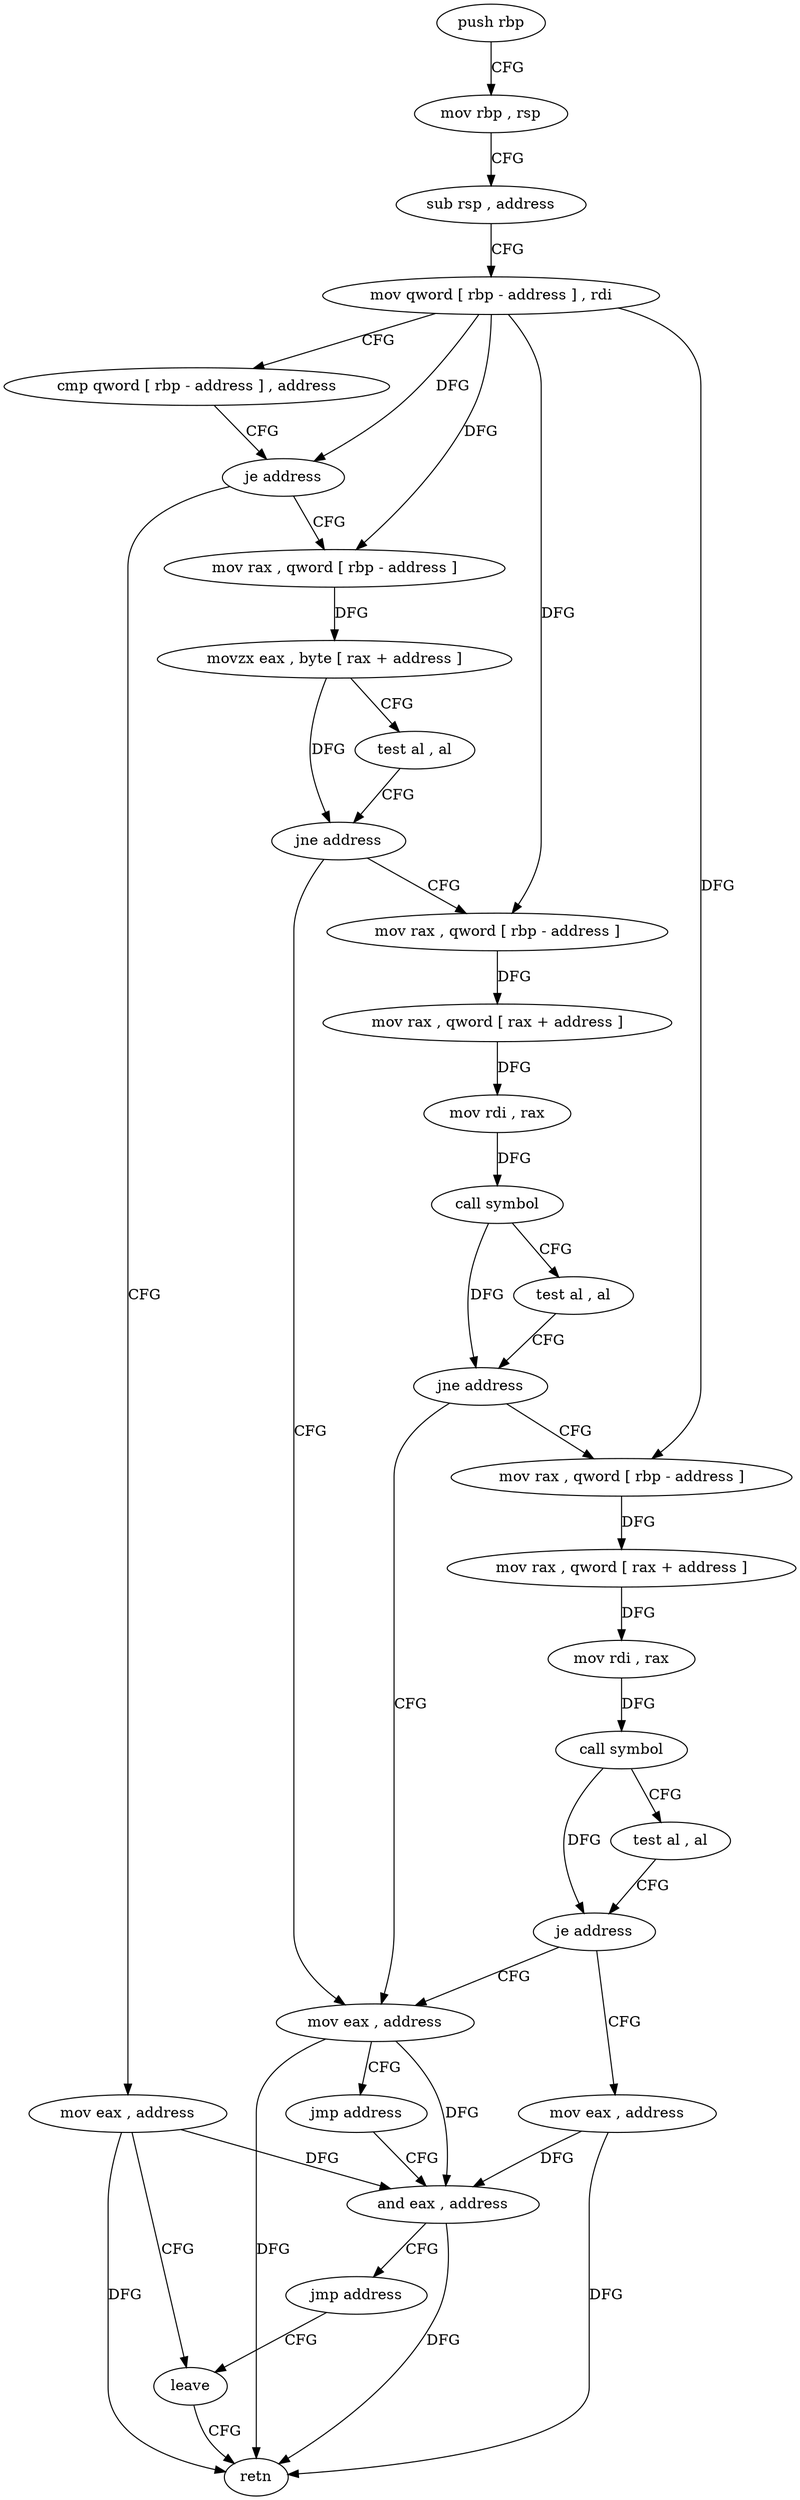 digraph "func" {
"4228072" [label = "push rbp" ]
"4228073" [label = "mov rbp , rsp" ]
"4228076" [label = "sub rsp , address" ]
"4228080" [label = "mov qword [ rbp - address ] , rdi" ]
"4228084" [label = "cmp qword [ rbp - address ] , address" ]
"4228089" [label = "je address" ]
"4228166" [label = "mov eax , address" ]
"4228091" [label = "mov rax , qword [ rbp - address ]" ]
"4228171" [label = "leave" ]
"4228095" [label = "movzx eax , byte [ rax + address ]" ]
"4228099" [label = "test al , al" ]
"4228101" [label = "jne address" ]
"4228149" [label = "mov eax , address" ]
"4228103" [label = "mov rax , qword [ rbp - address ]" ]
"4228154" [label = "jmp address" ]
"4228161" [label = "and eax , address" ]
"4228107" [label = "mov rax , qword [ rax + address ]" ]
"4228114" [label = "mov rdi , rax" ]
"4228117" [label = "call symbol" ]
"4228122" [label = "test al , al" ]
"4228124" [label = "jne address" ]
"4228126" [label = "mov rax , qword [ rbp - address ]" ]
"4228164" [label = "jmp address" ]
"4228130" [label = "mov rax , qword [ rax + address ]" ]
"4228137" [label = "mov rdi , rax" ]
"4228140" [label = "call symbol" ]
"4228145" [label = "test al , al" ]
"4228147" [label = "je address" ]
"4228156" [label = "mov eax , address" ]
"4228172" [label = "retn" ]
"4228072" -> "4228073" [ label = "CFG" ]
"4228073" -> "4228076" [ label = "CFG" ]
"4228076" -> "4228080" [ label = "CFG" ]
"4228080" -> "4228084" [ label = "CFG" ]
"4228080" -> "4228089" [ label = "DFG" ]
"4228080" -> "4228091" [ label = "DFG" ]
"4228080" -> "4228103" [ label = "DFG" ]
"4228080" -> "4228126" [ label = "DFG" ]
"4228084" -> "4228089" [ label = "CFG" ]
"4228089" -> "4228166" [ label = "CFG" ]
"4228089" -> "4228091" [ label = "CFG" ]
"4228166" -> "4228171" [ label = "CFG" ]
"4228166" -> "4228172" [ label = "DFG" ]
"4228166" -> "4228161" [ label = "DFG" ]
"4228091" -> "4228095" [ label = "DFG" ]
"4228171" -> "4228172" [ label = "CFG" ]
"4228095" -> "4228099" [ label = "CFG" ]
"4228095" -> "4228101" [ label = "DFG" ]
"4228099" -> "4228101" [ label = "CFG" ]
"4228101" -> "4228149" [ label = "CFG" ]
"4228101" -> "4228103" [ label = "CFG" ]
"4228149" -> "4228154" [ label = "CFG" ]
"4228149" -> "4228172" [ label = "DFG" ]
"4228149" -> "4228161" [ label = "DFG" ]
"4228103" -> "4228107" [ label = "DFG" ]
"4228154" -> "4228161" [ label = "CFG" ]
"4228161" -> "4228164" [ label = "CFG" ]
"4228161" -> "4228172" [ label = "DFG" ]
"4228107" -> "4228114" [ label = "DFG" ]
"4228114" -> "4228117" [ label = "DFG" ]
"4228117" -> "4228122" [ label = "CFG" ]
"4228117" -> "4228124" [ label = "DFG" ]
"4228122" -> "4228124" [ label = "CFG" ]
"4228124" -> "4228149" [ label = "CFG" ]
"4228124" -> "4228126" [ label = "CFG" ]
"4228126" -> "4228130" [ label = "DFG" ]
"4228164" -> "4228171" [ label = "CFG" ]
"4228130" -> "4228137" [ label = "DFG" ]
"4228137" -> "4228140" [ label = "DFG" ]
"4228140" -> "4228145" [ label = "CFG" ]
"4228140" -> "4228147" [ label = "DFG" ]
"4228145" -> "4228147" [ label = "CFG" ]
"4228147" -> "4228156" [ label = "CFG" ]
"4228147" -> "4228149" [ label = "CFG" ]
"4228156" -> "4228161" [ label = "DFG" ]
"4228156" -> "4228172" [ label = "DFG" ]
}
